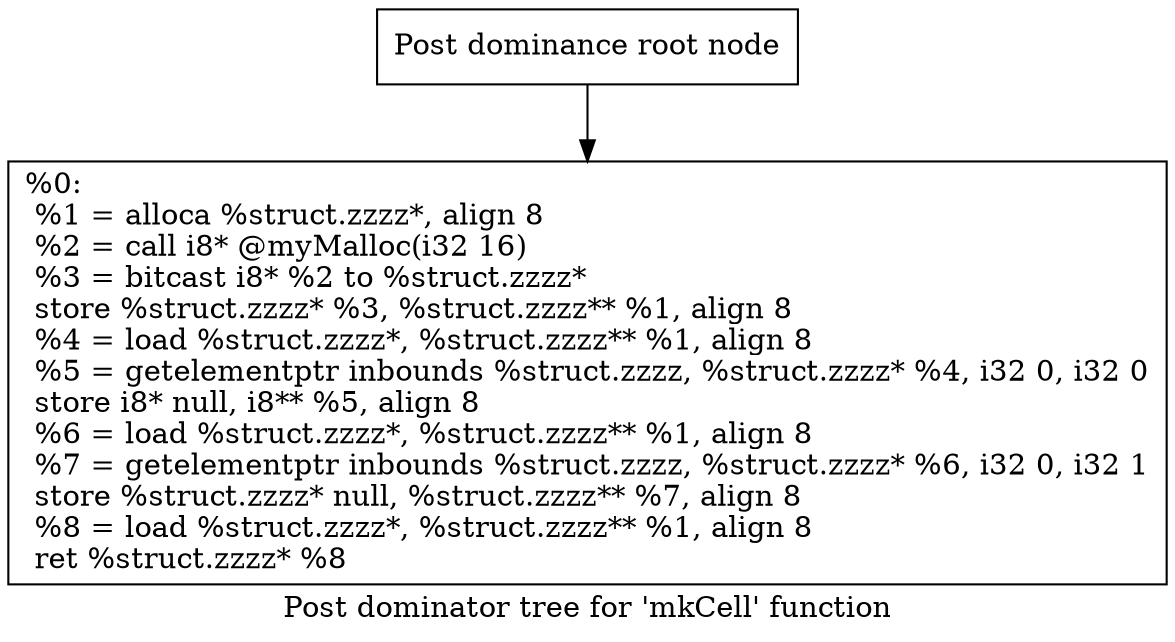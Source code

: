digraph "Post dominator tree for 'mkCell' function" {
	label="Post dominator tree for 'mkCell' function";

	Node0x16e50a0 [shape=record,label="{Post dominance root node}"];
	Node0x16e50a0 -> Node0x17139c0;
	Node0x17139c0 [shape=record,label="{%0:\l  %1 = alloca %struct.zzzz*, align 8\l  %2 = call i8* @myMalloc(i32 16)\l  %3 = bitcast i8* %2 to %struct.zzzz*\l  store %struct.zzzz* %3, %struct.zzzz** %1, align 8\l  %4 = load %struct.zzzz*, %struct.zzzz** %1, align 8\l  %5 = getelementptr inbounds %struct.zzzz, %struct.zzzz* %4, i32 0, i32 0\l  store i8* null, i8** %5, align 8\l  %6 = load %struct.zzzz*, %struct.zzzz** %1, align 8\l  %7 = getelementptr inbounds %struct.zzzz, %struct.zzzz* %6, i32 0, i32 1\l  store %struct.zzzz* null, %struct.zzzz** %7, align 8\l  %8 = load %struct.zzzz*, %struct.zzzz** %1, align 8\l  ret %struct.zzzz* %8\l}"];
}
